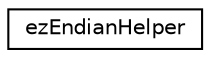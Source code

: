 digraph "Graphical Class Hierarchy"
{
 // LATEX_PDF_SIZE
  edge [fontname="Helvetica",fontsize="10",labelfontname="Helvetica",labelfontsize="10"];
  node [fontname="Helvetica",fontsize="10",shape=record];
  rankdir="LR";
  Node0 [label="ezEndianHelper",height=0.2,width=0.4,color="black", fillcolor="white", style="filled",URL="$d5/d34/structez_endian_helper.htm",tooltip="Collection of helper methods when working with endianess \"problems\"."];
}
